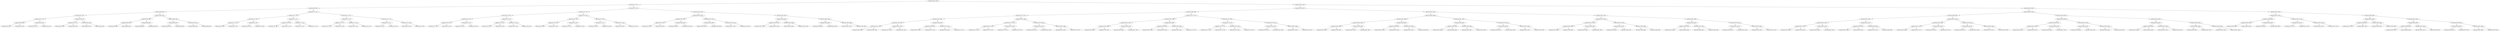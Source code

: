 digraph G{
111004031 [label="Node{data=[2070, 2070]}"]
111004031 -> 1217261482
1217261482 [label="Node{data=[731, 731]}"]
1217261482 -> 1104722095
1104722095 [label="Node{data=[699, 699]}"]
1104722095 -> 367662938
367662938 [label="Node{data=[683, 683]}"]
367662938 -> 2111107753
2111107753 [label="Node{data=[675, 675]}"]
2111107753 -> 1510187526
1510187526 [label="Node{data=[671, 671]}"]
1510187526 -> 1578787881
1578787881 [label="Node{data=[669, 669]}"]
1578787881 -> 454027383
454027383 [label="Node{data=[635, 635]}"]
1578787881 -> 1091829765
1091829765 [label="Node{data=[670, 670]}"]
1510187526 -> 113285555
113285555 [label="Node{data=[673, 673]}"]
113285555 -> 200707694
200707694 [label="Node{data=[672, 672]}"]
113285555 -> 1868469047
1868469047 [label="Node{data=[674, 674]}"]
2111107753 -> 237744881
237744881 [label="Node{data=[679, 679]}"]
237744881 -> 203730822
203730822 [label="Node{data=[677, 677]}"]
203730822 -> 857654674
857654674 [label="Node{data=[676, 676]}"]
203730822 -> 683814893
683814893 [label="Node{data=[678, 678]}"]
237744881 -> 2074979390
2074979390 [label="Node{data=[681, 681]}"]
2074979390 -> 1381790802
1381790802 [label="Node{data=[680, 680]}"]
2074979390 -> 397089246
397089246 [label="Node{data=[682, 682]}"]
367662938 -> 774893953
774893953 [label="Node{data=[691, 691]}"]
774893953 -> 947221542
947221542 [label="Node{data=[687, 687]}"]
947221542 -> 154823070
154823070 [label="Node{data=[685, 685]}"]
154823070 -> 1183904910
1183904910 [label="Node{data=[684, 684]}"]
154823070 -> 400729636
400729636 [label="Node{data=[686, 686]}"]
947221542 -> 77931706
77931706 [label="Node{data=[689, 689]}"]
77931706 -> 1586088745
1586088745 [label="Node{data=[688, 688]}"]
77931706 -> 528249074
528249074 [label="Node{data=[690, 690]}"]
774893953 -> 489502399
489502399 [label="Node{data=[695, 695]}"]
489502399 -> 813711700
813711700 [label="Node{data=[693, 693]}"]
813711700 -> 541070574
541070574 [label="Node{data=[692, 692]}"]
813711700 -> 1556548596
1556548596 [label="Node{data=[694, 694]}"]
489502399 -> 673928733
673928733 [label="Node{data=[697, 697]}"]
673928733 -> 445855917
445855917 [label="Node{data=[696, 696]}"]
673928733 -> 978630773
978630773 [label="Node{data=[698, 698]}"]
1104722095 -> 1588104288
1588104288 [label="Node{data=[715, 715]}"]
1588104288 -> 742498838
742498838 [label="Node{data=[707, 707]}"]
742498838 -> 798269795
798269795 [label="Node{data=[703, 703]}"]
798269795 -> 815543284
815543284 [label="Node{data=[701, 701]}"]
815543284 -> 709718539
709718539 [label="Node{data=[700, 700]}"]
815543284 -> 188560454
188560454 [label="Node{data=[702, 702]}"]
798269795 -> 27792379
27792379 [label="Node{data=[705, 705]}"]
27792379 -> 1350206377
1350206377 [label="Node{data=[704, 704]}"]
27792379 -> 300314247
300314247 [label="Node{data=[706, 706]}"]
742498838 -> 1939597305
1939597305 [label="Node{data=[711, 711]}"]
1939597305 -> 854398394
854398394 [label="Node{data=[709, 709]}"]
854398394 -> 915324805
915324805 [label="Node{data=[708, 708]}"]
854398394 -> 348028293
348028293 [label="Node{data=[710, 710]}"]
1939597305 -> 951510212
951510212 [label="Node{data=[713, 713]}"]
951510212 -> 1655465645
1655465645 [label="Node{data=[712, 712]}"]
951510212 -> 563974122
563974122 [label="Node{data=[714, 714]}"]
1588104288 -> 1185451017
1185451017 [label="Node{data=[723, 723]}"]
1185451017 -> 1236783324
1236783324 [label="Node{data=[719, 719]}"]
1236783324 -> 1211063881
1211063881 [label="Node{data=[717, 717]}"]
1211063881 -> 83917433
83917433 [label="Node{data=[716, 716]}"]
1211063881 -> 130709012
130709012 [label="Node{data=[718, 718]}"]
1236783324 -> 1888253697
1888253697 [label="Node{data=[721, 721]}"]
1888253697 -> 1122218575
1122218575 [label="Node{data=[720, 720]}"]
1888253697 -> 1144441816
1144441816 [label="Node{data=[722, 722]}"]
1185451017 -> 270040988
270040988 [label="Node{data=[727, 727]}"]
270040988 -> 54470369
54470369 [label="Node{data=[725, 725]}"]
54470369 -> 1553042691
1553042691 [label="Node{data=[724, 724]}"]
54470369 -> 780920130
780920130 [label="Node{data=[726, 726]}"]
270040988 -> 2101123984
2101123984 [label="Node{data=[729, 729]}"]
2101123984 -> 122598136
122598136 [label="Node{data=[728, 728]}"]
2101123984 -> 1466424967
1466424967 [label="Node{data=[730, 730]}"]
1217261482 -> 649564380
649564380 [label="Node{data=[763, 763]}"]
649564380 -> 1070497665
1070497665 [label="Node{data=[747, 747]}"]
1070497665 -> 1298519026
1298519026 [label="Node{data=[739, 739]}"]
1298519026 -> 606056255
606056255 [label="Node{data=[735, 735]}"]
606056255 -> 1043659280
1043659280 [label="Node{data=[733, 733]}"]
1043659280 -> 1917495328
1917495328 [label="Node{data=[732, 732]}"]
1043659280 -> 299044824
299044824 [label="Node{data=[734, 734]}"]
606056255 -> 1223437450
1223437450 [label="Node{data=[737, 737]}"]
1223437450 -> 1360112637
1360112637 [label="Node{data=[736, 736]}"]
1223437450 -> 1992102487
1992102487 [label="Node{data=[738, 738]}"]
1298519026 -> 2132377239
2132377239 [label="Node{data=[743, 743]}"]
2132377239 -> 1446544770
1446544770 [label="Node{data=[741, 741]}"]
1446544770 -> 170562299
170562299 [label="Node{data=[740, 740]}"]
1446544770 -> 345704003
345704003 [label="Node{data=[742, 742]}"]
2132377239 -> 549597057
549597057 [label="Node{data=[745, 745]}"]
549597057 -> 851753614
851753614 [label="Node{data=[744, 744]}"]
549597057 -> 1822907239
1822907239 [label="Node{data=[746, 746]}"]
1070497665 -> 549642670
549642670 [label="Node{data=[755, 755]}"]
549642670 -> 298675216
298675216 [label="Node{data=[751, 751]}"]
298675216 -> 105559149
105559149 [label="Node{data=[749, 749]}"]
105559149 -> 1348516768
1348516768 [label="Node{data=[748, 748]}"]
105559149 -> 1729691539
1729691539 [label="Node{data=[750, 750]}"]
298675216 -> 500150924
500150924 [label="Node{data=[753, 753]}"]
500150924 -> 1324713092
1324713092 [label="Node{data=[752, 752]}"]
500150924 -> 463313729
463313729 [label="Node{data=[754, 754]}"]
549642670 -> 1004084166
1004084166 [label="Node{data=[759, 759]}"]
1004084166 -> 1541572067
1541572067 [label="Node{data=[757, 757]}"]
1541572067 -> 961670079
961670079 [label="Node{data=[756, 756]}"]
1541572067 -> 1323378759
1323378759 [label="Node{data=[758, 758]}"]
1004084166 -> 1033178486
1033178486 [label="Node{data=[761, 761]}"]
1033178486 -> 1922521786
1922521786 [label="Node{data=[760, 760]}"]
1033178486 -> 1152211780
1152211780 [label="Node{data=[762, 762]}"]
649564380 -> 55177350
55177350 [label="Node{data=[2014, 2014]}"]
55177350 -> 371368740
371368740 [label="Node{data=[2006, 2006]}"]
371368740 -> 1579706832
1579706832 [label="Node{data=[785, 785]}"]
1579706832 -> 1894870570
1894870570 [label="Node{data=[765, 765]}"]
1894870570 -> 1022393714
1022393714 [label="Node{data=[764, 764]}"]
1894870570 -> 1070121547
1070121547 [label="Node{data=[766, 766]}"]
1579706832 -> 582175371
582175371 [label="Node{data=[1848, 1848]}"]
582175371 -> 1497952457
1497952457 [label="Node{data=[786, 786]}"]
582175371 -> 1726745983
1726745983 [label="Node{data=[2005, 2005]}"]
371368740 -> 525291891
525291891 [label="Node{data=[2010, 2010]}"]
525291891 -> 655406851
655406851 [label="Node{data=[2008, 2008]}"]
655406851 -> 968934800
968934800 [label="Node{data=[2007, 2007]}"]
655406851 -> 1069658146
1069658146 [label="Node{data=[2009, 2009]}"]
525291891 -> 1524673120
1524673120 [label="Node{data=[2012, 2012]}"]
1524673120 -> 2028643984
2028643984 [label="Node{data=[2011, 2011]}"]
1524673120 -> 1194922072
1194922072 [label="Node{data=[2013, 2013]}"]
55177350 -> 1976297533
1976297533 [label="Node{data=[2062, 2062]}"]
1976297533 -> 707264334
707264334 [label="Node{data=[2058, 2058]}"]
707264334 -> 122946236
122946236 [label="Node{data=[2016, 2016]}"]
122946236 -> 148928990
148928990 [label="Node{data=[2015, 2015]}"]
122946236 -> 574677759
574677759 [label="Node{data=[2033, 2033]}"]
707264334 -> 931701878
931701878 [label="Node{data=[2060, 2060]}"]
931701878 -> 284037593
284037593 [label="Node{data=[2059, 2059]}"]
931701878 -> 457942163
457942163 [label="Node{data=[2061, 2061]}"]
1976297533 -> 1052371487
1052371487 [label="Node{data=[2066, 2066]}"]
1052371487 -> 1289765546
1289765546 [label="Node{data=[2064, 2064]}"]
1289765546 -> 744550966
744550966 [label="Node{data=[2063, 2063]}"]
1289765546 -> 1783215125
1783215125 [label="Node{data=[2065, 2065]}"]
1052371487 -> 466702929
466702929 [label="Node{data=[2068, 2068]}"]
466702929 -> 1433052819
1433052819 [label="Node{data=[2067, 2067]}"]
466702929 -> 2117078858
2117078858 [label="Node{data=[2069, 2069]}"]
111004031 -> 1501492613
1501492613 [label="Node{data=[3815, 3815]}"]
1501492613 -> 1210873633
1210873633 [label="Node{data=[2832, 2832]}"]
1210873633 -> 1223822985
1223822985 [label="Node{data=[2288, 2288]}"]
1223822985 -> 910561922
910561922 [label="Node{data=[2272, 2272]}"]
910561922 -> 414845714
414845714 [label="Node{data=[2264, 2264]}"]
414845714 -> 864350811
864350811 [label="Node{data=[2260, 2260]}"]
864350811 -> 1809462500
1809462500 [label="Node{data=[2102, 2102]}"]
1809462500 -> 1838086431
1838086431 [label="Node{data=[2084, 2084]}"]
1809462500 -> 623152423
623152423 [label="Node{data=[2259, 2259]}"]
864350811 -> 824620530
824620530 [label="Node{data=[2262, 2262]}"]
824620530 -> 190962214
190962214 [label="Node{data=[2261, 2261]}"]
824620530 -> 289250388
289250388 [label="Node{data=[2263, 2263]}"]
414845714 -> 275867361
275867361 [label="Node{data=[2268, 2268]}"]
275867361 -> 352110648
352110648 [label="Node{data=[2266, 2266]}"]
352110648 -> 290033771
290033771 [label="Node{data=[2265, 2265]}"]
352110648 -> 1818980650
1818980650 [label="Node{data=[2267, 2267]}"]
275867361 -> 2008433704
2008433704 [label="Node{data=[2270, 2270]}"]
2008433704 -> 100270062
100270062 [label="Node{data=[2269, 2269]}"]
2008433704 -> 1483664882
1483664882 [label="Node{data=[2271, 2271]}"]
910561922 -> 1866151412
1866151412 [label="Node{data=[2280, 2280]}"]
1866151412 -> 711568191
711568191 [label="Node{data=[2276, 2276]}"]
711568191 -> 1613051667
1613051667 [label="Node{data=[2274, 2274]}"]
1613051667 -> 1334531992
1334531992 [label="Node{data=[2273, 2273]}"]
1613051667 -> 2041143048
2041143048 [label="Node{data=[2275, 2275]}"]
711568191 -> 511583057
511583057 [label="Node{data=[2278, 2278]}"]
511583057 -> 1462374946
1462374946 [label="Node{data=[2277, 2277]}"]
511583057 -> 1107863752
1107863752 [label="Node{data=[2279, 2279]}"]
1866151412 -> 1911226014
1911226014 [label="Node{data=[2284, 2284]}"]
1911226014 -> 509689689
509689689 [label="Node{data=[2282, 2282]}"]
509689689 -> 425563573
425563573 [label="Node{data=[2281, 2281]}"]
509689689 -> 513028286
513028286 [label="Node{data=[2283, 2283]}"]
1911226014 -> 950809596
950809596 [label="Node{data=[2286, 2286]}"]
950809596 -> 799033415
799033415 [label="Node{data=[2285, 2285]}"]
950809596 -> 1520795707
1520795707 [label="Node{data=[2287, 2287]}"]
1223822985 -> 1703627281
1703627281 [label="Node{data=[2775, 2775]}"]
1703627281 -> 1013036687
1013036687 [label="Node{data=[2392, 2392]}"]
1013036687 -> 296624948
296624948 [label="Node{data=[2355, 2355]}"]
296624948 -> 1744624994
1744624994 [label="Node{data=[2290, 2290]}"]
1744624994 -> 1486411854
1486411854 [label="Node{data=[2289, 2289]}"]
1744624994 -> 1769785372
1769785372 [label="Node{data=[2291, 2291]}"]
296624948 -> 162263428
162263428 [label="Node{data=[2390, 2390]}"]
162263428 -> 146614814
146614814 [label="Node{data=[2389, 2389]}"]
162263428 -> 377084399
377084399 [label="Node{data=[2391, 2391]}"]
1013036687 -> 432725780
432725780 [label="Node{data=[2396, 2396]}"]
432725780 -> 1337666168
1337666168 [label="Node{data=[2394, 2394]}"]
1337666168 -> 783750219
783750219 [label="Node{data=[2393, 2393]}"]
1337666168 -> 1985550035
1985550035 [label="Node{data=[2395, 2395]}"]
432725780 -> 958678387
958678387 [label="Node{data=[2398, 2398]}"]
958678387 -> 794448069
794448069 [label="Node{data=[2397, 2397]}"]
958678387 -> 962137129
962137129 [label="Node{data=[2774, 2774]}"]
1703627281 -> 126380639
126380639 [label="Node{data=[2783, 2783]}"]
126380639 -> 471644160
471644160 [label="Node{data=[2779, 2779]}"]
471644160 -> 1631391550
1631391550 [label="Node{data=[2777, 2777]}"]
1631391550 -> 284458868
284458868 [label="Node{data=[2776, 2776]}"]
1631391550 -> 1416242599
1416242599 [label="Node{data=[2778, 2778]}"]
471644160 -> 768564114
768564114 [label="Node{data=[2781, 2781]}"]
768564114 -> 604173802
604173802 [label="Node{data=[2780, 2780]}"]
768564114 -> 389947841
389947841 [label="Node{data=[2782, 2782]}"]
126380639 -> 318536092
318536092 [label="Node{data=[2790, 2790]}"]
318536092 -> 1161343898
1161343898 [label="Node{data=[2785, 2785]}"]
1161343898 -> 1990636402
1990636402 [label="Node{data=[2784, 2784]}"]
1161343898 -> 275817550
275817550 [label="Node{data=[2786, 2786]}"]
318536092 -> 1630609221
1630609221 [label="Node{data=[2830, 2830]}"]
1630609221 -> 1628816538
1628816538 [label="Node{data=[2815, 2815]}"]
1630609221 -> 577492713
577492713 [label="Node{data=[2831, 2831]}"]
1210873633 -> 925652030
925652030 [label="Node{data=[2954, 2954]}"]
925652030 -> 1586409129
1586409129 [label="Node{data=[2860, 2860]}"]
1586409129 -> 292585718
292585718 [label="Node{data=[2840, 2840]}"]
292585718 -> 1842401455
1842401455 [label="Node{data=[2836, 2836]}"]
1842401455 -> 940106895
940106895 [label="Node{data=[2834, 2834]}"]
940106895 -> 332984001
332984001 [label="Node{data=[2833, 2833]}"]
940106895 -> 112900988
112900988 [label="Node{data=[2835, 2835]}"]
1842401455 -> 1837389484
1837389484 [label="Node{data=[2838, 2838]}"]
1837389484 -> 307755791
307755791 [label="Node{data=[2837, 2837]}"]
1837389484 -> 1185788258
1185788258 [label="Node{data=[2839, 2839]}"]
292585718 -> 362775440
362775440 [label="Node{data=[2856, 2856]}"]
362775440 -> 1516340921
1516340921 [label="Node{data=[2854, 2854]}"]
1516340921 -> 2000916857
2000916857 [label="Node{data=[2841, 2841]}"]
1516340921 -> 1548621906
1548621906 [label="Node{data=[2855, 2855]}"]
362775440 -> 891589448
891589448 [label="Node{data=[2858, 2858]}"]
891589448 -> 1671864091
1671864091 [label="Node{data=[2857, 2857]}"]
891589448 -> 134545999
134545999 [label="Node{data=[2859, 2859]}"]
1586409129 -> 614795157
614795157 [label="Node{data=[2901, 2901]}"]
614795157 -> 898264730
898264730 [label="Node{data=[2864, 2864]}"]
898264730 -> 1652777335
1652777335 [label="Node{data=[2862, 2862]}"]
1652777335 -> 1119096850
1119096850 [label="Node{data=[2861, 2861]}"]
1652777335 -> 1310801534
1310801534 [label="Node{data=[2863, 2863]}"]
898264730 -> 674850718
674850718 [label="Node{data=[2866, 2866]}"]
674850718 -> 1363686199
1363686199 [label="Node{data=[2865, 2865]}"]
674850718 -> 857644428
857644428 [label="Node{data=[2867, 2867]}"]
614795157 -> 1946916703
1946916703 [label="Node{data=[2918, 2918]}"]
1946916703 -> 401411031
401411031 [label="Node{data=[2903, 2903]}"]
401411031 -> 128730006
128730006 [label="Node{data=[2902, 2902]}"]
401411031 -> 1075399698
1075399698 [label="Node{data=[2904, 2904]}"]
1946916703 -> 1753258529
1753258529 [label="Node{data=[2931, 2931]}"]
1753258529 -> 399284053
399284053 [label="Node{data=[2923, 2923]}"]
1753258529 -> 1914291913
1914291913 [label="Node{data=[2953, 2953]}"]
925652030 -> 2028633412
2028633412 [label="Node{data=[3491, 3491]}"]
2028633412 -> 349680106
349680106 [label="Node{data=[3422, 3422]}"]
349680106 -> 1733491226
1733491226 [label="Node{data=[3022, 3022]}"]
1733491226 -> 1531004855
1531004855 [label="Node{data=[2956, 2956]}"]
1531004855 -> 1885995462
1885995462 [label="Node{data=[2955, 2955]}"]
1531004855 -> 1503372992
1503372992 [label="Node{data=[2985, 2985]}"]
1733491226 -> 694748611
694748611 [label="Node{data=[3382, 3382]}"]
694748611 -> 2026144678
2026144678 [label="Node{data=[3329, 3329]}"]
694748611 -> 1476446537
1476446537 [label="Node{data=[3389, 3389]}"]
349680106 -> 1546242351
1546242351 [label="Node{data=[3487, 3487]}"]
1546242351 -> 1024428148
1024428148 [label="Node{data=[3453, 3453]}"]
1024428148 -> 1628108224
1628108224 [label="Node{data=[3426, 3426]}"]
1024428148 -> 1058943529
1058943529 [label="Node{data=[3461, 3461]}"]
1546242351 -> 770499668
770499668 [label="Node{data=[3489, 3489]}"]
770499668 -> 1818334645
1818334645 [label="Node{data=[3488, 3488]}"]
770499668 -> 1525926156
1525926156 [label="Node{data=[3490, 3490]}"]
2028633412 -> 347223809
347223809 [label="Node{data=[3499, 3499]}"]
347223809 -> 1589030791
1589030791 [label="Node{data=[3495, 3495]}"]
1589030791 -> 1041913305
1041913305 [label="Node{data=[3493, 3493]}"]
1041913305 -> 2053456063
2053456063 [label="Node{data=[3492, 3492]}"]
1041913305 -> 2137680589
2137680589 [label="Node{data=[3494, 3494]}"]
1589030791 -> 340469808
340469808 [label="Node{data=[3497, 3497]}"]
340469808 -> 2014512125
2014512125 [label="Node{data=[3496, 3496]}"]
340469808 -> 681821432
681821432 [label="Node{data=[3498, 3498]}"]
347223809 -> 70516515
70516515 [label="Node{data=[3503, 3503]}"]
70516515 -> 1232358717
1232358717 [label="Node{data=[3501, 3501]}"]
1232358717 -> 689484549
689484549 [label="Node{data=[3500, 3500]}"]
1232358717 -> 531244762
531244762 [label="Node{data=[3502, 3502]}"]
70516515 -> 75176171
75176171 [label="Node{data=[3505, 3505]}"]
75176171 -> 1863168252
1863168252 [label="Node{data=[3504, 3504]}"]
75176171 -> 65123971
65123971 [label="Node{data=[3811, 3811]}"]
1501492613 -> 1303629011
1303629011 [label="Node{data=[6362, 6362]}"]
1303629011 -> 290666958
290666958 [label="Node{data=[6330, 6330]}"]
290666958 -> 324788552
324788552 [label="Node{data=[4983, 4983]}"]
324788552 -> 494929934
494929934 [label="Node{data=[3823, 3823]}"]
494929934 -> 1317440057
1317440057 [label="Node{data=[3819, 3819]}"]
1317440057 -> 1184057198
1184057198 [label="Node{data=[3817, 3817]}"]
1184057198 -> 177127253
177127253 [label="Node{data=[3816, 3816]}"]
1184057198 -> 391317106
391317106 [label="Node{data=[3818, 3818]}"]
1317440057 -> 1837011427
1837011427 [label="Node{data=[3821, 3821]}"]
1837011427 -> 822743829
822743829 [label="Node{data=[3820, 3820]}"]
1837011427 -> 1308718710
1308718710 [label="Node{data=[3822, 3822]}"]
494929934 -> 1106151762
1106151762 [label="Node{data=[3827, 3827]}"]
1106151762 -> 1476847877
1476847877 [label="Node{data=[3825, 3825]}"]
1476847877 -> 972413867
972413867 [label="Node{data=[3824, 3824]}"]
1476847877 -> 2080552997
2080552997 [label="Node{data=[3826, 3826]}"]
1106151762 -> 1225988846
1225988846 [label="Node{data=[4882, 4882]}"]
1225988846 -> 649239560
649239560 [label="Node{data=[4172, 4172]}"]
1225988846 -> 831333366
831333366 [label="Node{data=[4964, 4964]}"]
324788552 -> 1487365746
1487365746 [label="Node{data=[6322, 6322]}"]
1487365746 -> 162710498
162710498 [label="Node{data=[6318, 6318]}"]
162710498 -> 1003641856
1003641856 [label="Node{data=[5911, 5911]}"]
1003641856 -> 1670924831
1670924831 [label="Node{data=[5028, 5028]}"]
1003641856 -> 7283944
7283944 [label="Node{data=[6317, 6317]}"]
162710498 -> 534600404
534600404 [label="Node{data=[6320, 6320]}"]
534600404 -> 918959987
918959987 [label="Node{data=[6319, 6319]}"]
534600404 -> 397363974
397363974 [label="Node{data=[6321, 6321]}"]
1487365746 -> 1855878527
1855878527 [label="Node{data=[6326, 6326]}"]
1855878527 -> 459315586
459315586 [label="Node{data=[6324, 6324]}"]
459315586 -> 471484466
471484466 [label="Node{data=[6323, 6323]}"]
459315586 -> 1895876556
1895876556 [label="Node{data=[6325, 6325]}"]
1855878527 -> 1814585630
1814585630 [label="Node{data=[6328, 6328]}"]
1814585630 -> 1939560848
1939560848 [label="Node{data=[6327, 6327]}"]
1814585630 -> 1024377865
1024377865 [label="Node{data=[6329, 6329]}"]
290666958 -> 1254578883
1254578883 [label="Node{data=[6346, 6346]}"]
1254578883 -> 1699279380
1699279380 [label="Node{data=[6338, 6338]}"]
1699279380 -> 1278636276
1278636276 [label="Node{data=[6334, 6334]}"]
1278636276 -> 122936311
122936311 [label="Node{data=[6332, 6332]}"]
122936311 -> 2008189084
2008189084 [label="Node{data=[6331, 6331]}"]
122936311 -> 1430789164
1430789164 [label="Node{data=[6333, 6333]}"]
1278636276 -> 705062817
705062817 [label="Node{data=[6336, 6336]}"]
705062817 -> 856919413
856919413 [label="Node{data=[6335, 6335]}"]
705062817 -> 1350960611
1350960611 [label="Node{data=[6337, 6337]}"]
1699279380 -> 1169869475
1169869475 [label="Node{data=[6342, 6342]}"]
1169869475 -> 1553503962
1553503962 [label="Node{data=[6340, 6340]}"]
1553503962 -> 1942994969
1942994969 [label="Node{data=[6339, 6339]}"]
1553503962 -> 327580318
327580318 [label="Node{data=[6341, 6341]}"]
1169869475 -> 16405919
16405919 [label="Node{data=[6344, 6344]}"]
16405919 -> 407649564
407649564 [label="Node{data=[6343, 6343]}"]
16405919 -> 361687300
361687300 [label="Node{data=[6345, 6345]}"]
1254578883 -> 897328033
897328033 [label="Node{data=[6354, 6354]}"]
897328033 -> 1744363068
1744363068 [label="Node{data=[6350, 6350]}"]
1744363068 -> 514177794
514177794 [label="Node{data=[6348, 6348]}"]
514177794 -> 2088875803
2088875803 [label="Node{data=[6347, 6347]}"]
514177794 -> 674554369
674554369 [label="Node{data=[6349, 6349]}"]
1744363068 -> 152883205
152883205 [label="Node{data=[6352, 6352]}"]
152883205 -> 978454415
978454415 [label="Node{data=[6351, 6351]}"]
152883205 -> 1268405937
1268405937 [label="Node{data=[6353, 6353]}"]
897328033 -> 1144095017
1144095017 [label="Node{data=[6358, 6358]}"]
1144095017 -> 725806418
725806418 [label="Node{data=[6356, 6356]}"]
725806418 -> 25618890
25618890 [label="Node{data=[6355, 6355]}"]
725806418 -> 414193813
414193813 [label="Node{data=[6357, 6357]}"]
1144095017 -> 1346431587
1346431587 [label="Node{data=[6360, 6360]}"]
1346431587 -> 1825875268
1825875268 [label="Node{data=[6359, 6359]}"]
1346431587 -> 1512757677
1512757677 [label="Node{data=[6361, 6361]}"]
1303629011 -> 1120278221
1120278221 [label="Node{data=[6378, 6378]}"]
1120278221 -> 352513796
352513796 [label="Node{data=[6370, 6370]}"]
352513796 -> 1547015781
1547015781 [label="Node{data=[6366, 6366]}"]
1547015781 -> 1356782591
1356782591 [label="Node{data=[6364, 6364]}"]
1356782591 -> 576507735
576507735 [label="Node{data=[6363, 6363]}"]
1356782591 -> 539262679
539262679 [label="Node{data=[6365, 6365]}"]
1547015781 -> 1355956744
1355956744 [label="Node{data=[6368, 6368]}"]
1355956744 -> 1995795150
1995795150 [label="Node{data=[6367, 6367]}"]
1355956744 -> 840381744
840381744 [label="Node{data=[6369, 6369]}"]
352513796 -> 835073891
835073891 [label="Node{data=[6374, 6374]}"]
835073891 -> 1942413649
1942413649 [label="Node{data=[6372, 6372]}"]
1942413649 -> 783832829
783832829 [label="Node{data=[6371, 6371]}"]
1942413649 -> 621627567
621627567 [label="Node{data=[6373, 6373]}"]
835073891 -> 636489282
636489282 [label="Node{data=[6376, 6376]}"]
636489282 -> 1635299268
1635299268 [label="Node{data=[6375, 6375]}"]
636489282 -> 219878056
219878056 [label="Node{data=[6377, 6377]}"]
1120278221 -> 1117547412
1117547412 [label="Node{data=[6386, 6386]}"]
1117547412 -> 1740369819
1740369819 [label="Node{data=[6382, 6382]}"]
1740369819 -> 1125739047
1125739047 [label="Node{data=[6380, 6380]}"]
1125739047 -> 373468862
373468862 [label="Node{data=[6379, 6379]}"]
1125739047 -> 933472041
933472041 [label="Node{data=[6381, 6381]}"]
1740369819 -> 266097009
266097009 [label="Node{data=[6384, 6384]}"]
266097009 -> 127687423
127687423 [label="Node{data=[6383, 6383]}"]
266097009 -> 78128108
78128108 [label="Node{data=[6385, 6385]}"]
1117547412 -> 773342911
773342911 [label="Node{data=[6394, 6394]}"]
773342911 -> 1126358484
1126358484 [label="Node{data=[6390, 6390]}"]
1126358484 -> 638332141
638332141 [label="Node{data=[6388, 6388]}"]
638332141 -> 1669254275
1669254275 [label="Node{data=[6387, 6387]}"]
638332141 -> 255808493
255808493 [label="Node{data=[6389, 6389]}"]
1126358484 -> 1512498083
1512498083 [label="Node{data=[6392, 6392]}"]
1512498083 -> 495638350
495638350 [label="Node{data=[6391, 6391]}"]
1512498083 -> 134552232
134552232 [label="Node{data=[6393, 6393]}"]
773342911 -> 2102431870
2102431870 [label="Node{data=[6398, 6398]}"]
2102431870 -> 277241740
277241740 [label="Node{data=[6396, 6396]}"]
277241740 -> 1543363189
1543363189 [label="Node{data=[6395, 6395]}"]
277241740 -> 2072857592
2072857592 [label="Node{data=[6397, 6397]}"]
2102431870 -> 44562327
44562327 [label="Node{data=[6400, 6400]}"]
44562327 -> 545235568
545235568 [label="Node{data=[6399, 6399]}"]
44562327 -> 358939256
358939256 [label="Node{data=[6401, 6401]}"]
}